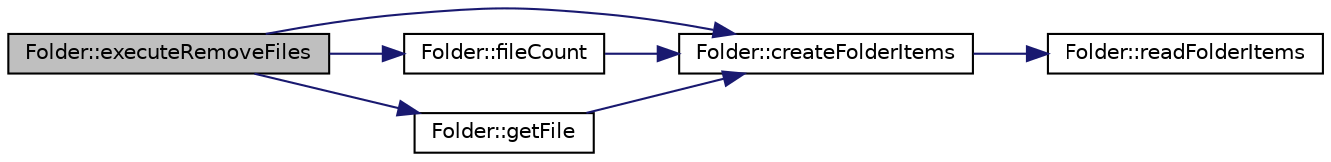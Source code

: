 digraph "Folder::executeRemoveFiles"
{
 // INTERACTIVE_SVG=YES
  edge [fontname="Helvetica",fontsize="10",labelfontname="Helvetica",labelfontsize="10"];
  node [fontname="Helvetica",fontsize="10",shape=record];
  rankdir="LR";
  Node1 [label="Folder::executeRemoveFiles",height=0.2,width=0.4,color="black", fillcolor="grey75", style="filled" fontcolor="black"];
  Node1 -> Node2 [color="midnightblue",fontsize="10",style="solid",fontname="Helvetica"];
  Node2 [label="Folder::createFolderItems",height=0.2,width=0.4,color="black", fillcolor="white", style="filled",URL="$class_folder.html#abcdee2467da92304e3d10ccee5975e6b"];
  Node2 -> Node3 [color="midnightblue",fontsize="10",style="solid",fontname="Helvetica"];
  Node3 [label="Folder::readFolderItems",height=0.2,width=0.4,color="black", fillcolor="white", style="filled",URL="$class_folder.html#acd8e34c42420c89a5c10885e1958b5c3"];
  Node1 -> Node4 [color="midnightblue",fontsize="10",style="solid",fontname="Helvetica"];
  Node4 [label="Folder::fileCount",height=0.2,width=0.4,color="black", fillcolor="white", style="filled",URL="$class_folder.html#ab288a3491266b0eef56c4131c3e605a4"];
  Node4 -> Node2 [color="midnightblue",fontsize="10",style="solid",fontname="Helvetica"];
  Node1 -> Node5 [color="midnightblue",fontsize="10",style="solid",fontname="Helvetica"];
  Node5 [label="Folder::getFile",height=0.2,width=0.4,color="black", fillcolor="white", style="filled",URL="$class_folder.html#aaccf5e0a0e73dcada66aae1d555f8084"];
  Node5 -> Node2 [color="midnightblue",fontsize="10",style="solid",fontname="Helvetica"];
}
